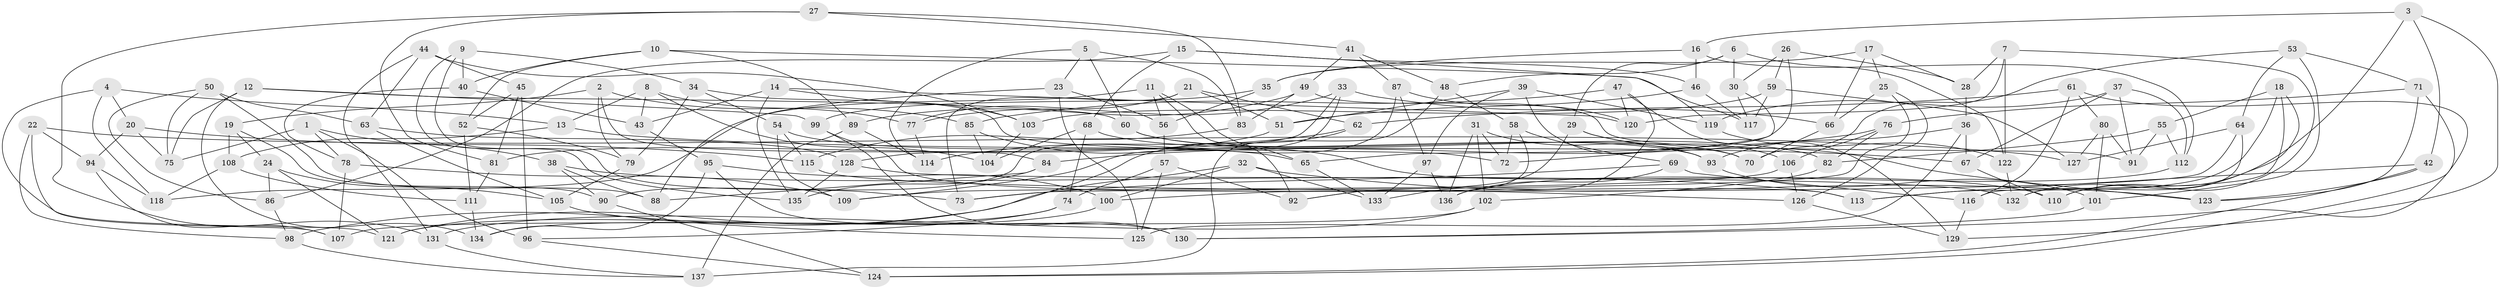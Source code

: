 // Generated by graph-tools (version 1.1) at 2025/03/03/09/25 03:03:05]
// undirected, 137 vertices, 274 edges
graph export_dot {
graph [start="1"]
  node [color=gray90,style=filled];
  1;
  2;
  3;
  4;
  5;
  6;
  7;
  8;
  9;
  10;
  11;
  12;
  13;
  14;
  15;
  16;
  17;
  18;
  19;
  20;
  21;
  22;
  23;
  24;
  25;
  26;
  27;
  28;
  29;
  30;
  31;
  32;
  33;
  34;
  35;
  36;
  37;
  38;
  39;
  40;
  41;
  42;
  43;
  44;
  45;
  46;
  47;
  48;
  49;
  50;
  51;
  52;
  53;
  54;
  55;
  56;
  57;
  58;
  59;
  60;
  61;
  62;
  63;
  64;
  65;
  66;
  67;
  68;
  69;
  70;
  71;
  72;
  73;
  74;
  75;
  76;
  77;
  78;
  79;
  80;
  81;
  82;
  83;
  84;
  85;
  86;
  87;
  88;
  89;
  90;
  91;
  92;
  93;
  94;
  95;
  96;
  97;
  98;
  99;
  100;
  101;
  102;
  103;
  104;
  105;
  106;
  107;
  108;
  109;
  110;
  111;
  112;
  113;
  114;
  115;
  116;
  117;
  118;
  119;
  120;
  121;
  122;
  123;
  124;
  125;
  126;
  127;
  128;
  129;
  130;
  131;
  132;
  133;
  134;
  135;
  136;
  137;
  1 -- 78;
  1 -- 38;
  1 -- 75;
  1 -- 96;
  2 -- 79;
  2 -- 19;
  2 -- 85;
  2 -- 84;
  3 -- 42;
  3 -- 16;
  3 -- 129;
  3 -- 132;
  4 -- 121;
  4 -- 118;
  4 -- 13;
  4 -- 20;
  5 -- 23;
  5 -- 114;
  5 -- 83;
  5 -- 60;
  6 -- 29;
  6 -- 48;
  6 -- 30;
  6 -- 122;
  7 -- 110;
  7 -- 120;
  7 -- 28;
  7 -- 122;
  8 -- 77;
  8 -- 43;
  8 -- 13;
  8 -- 104;
  9 -- 73;
  9 -- 40;
  9 -- 135;
  9 -- 34;
  10 -- 117;
  10 -- 52;
  10 -- 89;
  10 -- 40;
  11 -- 56;
  11 -- 118;
  11 -- 92;
  11 -- 65;
  12 -- 134;
  12 -- 99;
  12 -- 60;
  12 -- 75;
  13 -- 108;
  13 -- 67;
  14 -- 103;
  14 -- 43;
  14 -- 135;
  14 -- 120;
  15 -- 86;
  15 -- 68;
  15 -- 119;
  15 -- 46;
  16 -- 46;
  16 -- 112;
  16 -- 35;
  17 -- 35;
  17 -- 25;
  17 -- 28;
  17 -- 66;
  18 -- 116;
  18 -- 55;
  18 -- 113;
  18 -- 110;
  19 -- 108;
  19 -- 90;
  19 -- 24;
  20 -- 75;
  20 -- 115;
  20 -- 94;
  21 -- 51;
  21 -- 73;
  21 -- 62;
  21 -- 77;
  22 -- 98;
  22 -- 127;
  22 -- 107;
  22 -- 94;
  23 -- 88;
  23 -- 56;
  23 -- 125;
  24 -- 105;
  24 -- 121;
  24 -- 86;
  25 -- 73;
  25 -- 66;
  25 -- 126;
  26 -- 65;
  26 -- 28;
  26 -- 59;
  26 -- 30;
  27 -- 83;
  27 -- 41;
  27 -- 131;
  27 -- 81;
  28 -- 36;
  29 -- 92;
  29 -- 123;
  29 -- 106;
  30 -- 72;
  30 -- 117;
  31 -- 102;
  31 -- 136;
  31 -- 72;
  31 -- 93;
  32 -- 133;
  32 -- 98;
  32 -- 100;
  32 -- 123;
  33 -- 66;
  33 -- 109;
  33 -- 128;
  33 -- 77;
  34 -- 54;
  34 -- 72;
  34 -- 79;
  35 -- 99;
  35 -- 56;
  36 -- 125;
  36 -- 93;
  36 -- 67;
  37 -- 91;
  37 -- 119;
  37 -- 67;
  37 -- 112;
  38 -- 113;
  38 -- 88;
  38 -- 90;
  39 -- 70;
  39 -- 97;
  39 -- 51;
  39 -- 119;
  40 -- 78;
  40 -- 43;
  41 -- 49;
  41 -- 87;
  41 -- 48;
  42 -- 124;
  42 -- 113;
  42 -- 123;
  43 -- 95;
  44 -- 103;
  44 -- 45;
  44 -- 131;
  44 -- 63;
  45 -- 52;
  45 -- 96;
  45 -- 81;
  46 -- 117;
  46 -- 51;
  47 -- 85;
  47 -- 133;
  47 -- 129;
  47 -- 120;
  48 -- 58;
  48 -- 137;
  49 -- 91;
  49 -- 89;
  49 -- 83;
  50 -- 88;
  50 -- 63;
  50 -- 75;
  50 -- 86;
  51 -- 81;
  52 -- 111;
  52 -- 79;
  53 -- 70;
  53 -- 71;
  53 -- 101;
  53 -- 64;
  54 -- 115;
  54 -- 109;
  54 -- 65;
  55 -- 112;
  55 -- 91;
  55 -- 82;
  56 -- 57;
  57 -- 74;
  57 -- 92;
  57 -- 125;
  58 -- 92;
  58 -- 72;
  58 -- 69;
  59 -- 117;
  59 -- 127;
  59 -- 103;
  60 -- 82;
  60 -- 70;
  61 -- 80;
  61 -- 62;
  61 -- 116;
  61 -- 124;
  62 -- 121;
  62 -- 114;
  63 -- 128;
  63 -- 105;
  64 -- 132;
  64 -- 100;
  64 -- 127;
  65 -- 133;
  66 -- 70;
  67 -- 110;
  68 -- 74;
  68 -- 104;
  68 -- 93;
  69 -- 116;
  69 -- 73;
  69 -- 136;
  71 -- 123;
  71 -- 130;
  71 -- 76;
  74 -- 134;
  74 -- 96;
  76 -- 106;
  76 -- 84;
  76 -- 82;
  77 -- 114;
  78 -- 109;
  78 -- 107;
  79 -- 105;
  80 -- 101;
  80 -- 127;
  80 -- 91;
  81 -- 111;
  82 -- 102;
  83 -- 115;
  84 -- 135;
  84 -- 88;
  85 -- 110;
  85 -- 104;
  86 -- 98;
  87 -- 90;
  87 -- 97;
  87 -- 120;
  89 -- 114;
  89 -- 137;
  90 -- 124;
  93 -- 101;
  94 -- 118;
  94 -- 107;
  95 -- 130;
  95 -- 100;
  95 -- 134;
  96 -- 124;
  97 -- 136;
  97 -- 133;
  98 -- 137;
  99 -- 130;
  99 -- 113;
  100 -- 121;
  101 -- 130;
  102 -- 107;
  102 -- 131;
  103 -- 104;
  105 -- 125;
  106 -- 109;
  106 -- 126;
  108 -- 111;
  108 -- 118;
  111 -- 134;
  112 -- 136;
  115 -- 126;
  116 -- 129;
  119 -- 122;
  122 -- 132;
  126 -- 129;
  128 -- 132;
  128 -- 135;
  131 -- 137;
}
